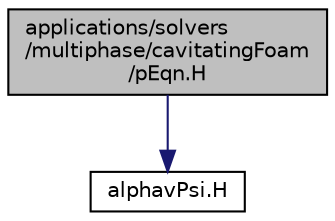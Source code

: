 digraph "applications/solvers/multiphase/cavitatingFoam/pEqn.H"
{
  bgcolor="transparent";
  edge [fontname="Helvetica",fontsize="10",labelfontname="Helvetica",labelfontsize="10"];
  node [fontname="Helvetica",fontsize="10",shape=record];
  Node1 [label="applications/solvers\l/multiphase/cavitatingFoam\l/pEqn.H",height=0.2,width=0.4,color="black", fillcolor="grey75", style="filled" fontcolor="black"];
  Node1 -> Node2 [color="midnightblue",fontsize="10",style="solid",fontname="Helvetica"];
  Node2 [label="alphavPsi.H",height=0.2,width=0.4,color="black",URL="$alphavPsi_8H.html"];
}
